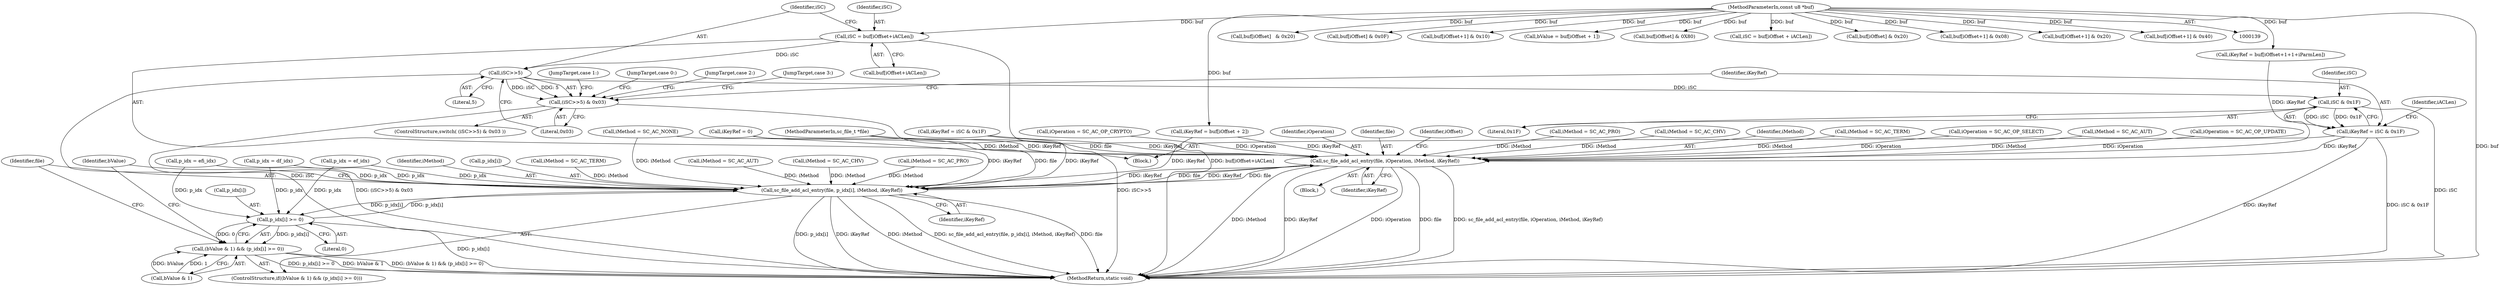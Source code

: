 digraph "0_OpenSC_8fe377e93b4b56060e5bbfb6f3142ceaeca744fa_17@pointer" {
"1000268" [label="(Call,iSC = buf[iOffset+iACLen])"];
"1000141" [label="(MethodParameterIn,const u8 *buf)"];
"1000277" [label="(Call,iSC>>5)"];
"1000276" [label="(Call,(iSC>>5) & 0x03)"];
"1000300" [label="(Call,iSC & 0x1F)"];
"1000298" [label="(Call,iKeyRef = iSC & 0x1F)"];
"1000366" [label="(Call,sc_file_add_acl_entry(file, iOperation, iMethod, iKeyRef))"];
"1000499" [label="(Call,sc_file_add_acl_entry(file, p_idx[i], iMethod, iKeyRef))"];
"1000494" [label="(Call,p_idx[i] >= 0)"];
"1000490" [label="(Call,(bValue & 1) && (p_idx[i] >= 0))"];
"1000210" [label="(Call,buf[iOffset]   & 0x20)"];
"1000334" [label="(Call,iMethod = SC_AC_CHV)"];
"1000302" [label="(Literal,0x1F)"];
"1000280" [label="(Literal,0x03)"];
"1000175" [label="(Call,buf[iOffset] & 0x0F)"];
"1000504" [label="(Identifier,iMethod)"];
"1000369" [label="(Identifier,iMethod)"];
"1000498" [label="(Literal,0)"];
"1000384" [label="(Call,p_idx = efi_idx)"];
"1000277" [label="(Call,iSC>>5)"];
"1000500" [label="(Identifier,file)"];
"1000200" [label="(Block,)"];
"1000269" [label="(Identifier,iSC)"];
"1000499" [label="(Call,sc_file_add_acl_entry(file, p_idx[i], iMethod, iKeyRef))"];
"1000501" [label="(Call,p_idx[i])"];
"1000495" [label="(Call,p_idx[i])"];
"1000379" [label="(Call,p_idx = df_idx)"];
"1000507" [label="(Identifier,bValue)"];
"1000238" [label="(Call,buf[iOffset+1] & 0x10)"];
"1000370" [label="(Identifier,iKeyRef)"];
"1000433" [label="(Call,iMethod = SC_AC_AUT)"];
"1000472" [label="(Call,bValue = buf[iOffset + 1])"];
"1000279" [label="(Literal,5)"];
"1000156" [label="(Call,iKeyRef = 0)"];
"1000491" [label="(Call,bValue & 1)"];
"1000141" [label="(MethodParameterIn,const u8 *buf)"];
"1000494" [label="(Call,p_idx[i] >= 0)"];
"1000195" [label="(Call,buf[iOffset] & 0X80)"];
"1000278" [label="(Identifier,iSC)"];
"1000505" [label="(Identifier,iKeyRef)"];
"1000191" [label="(Call,iMethod = SC_AC_NONE)"];
"1000519" [label="(MethodReturn,static void)"];
"1000428" [label="(Call,iMethod = SC_AC_TERM)"];
"1000283" [label="(Call,iMethod = SC_AC_TERM)"];
"1000413" [label="(Call,iSC = buf[iOffset + iACLen])"];
"1000259" [label="(Block,)"];
"1000282" [label="(JumpTarget,case 0:)"];
"1000287" [label="(JumpTarget,case 1:)"];
"1000140" [label="(MethodParameterIn,sc_file_t *file)"];
"1000489" [label="(ControlStructure,if((bValue & 1) && (p_idx[i] >= 0)))"];
"1000362" [label="(Call,iOperation = SC_AC_OP_SELECT)"];
"1000399" [label="(Call,buf[iOffset] & 0x20)"];
"1000301" [label="(Identifier,iSC)"];
"1000288" [label="(Call,iMethod = SC_AC_AUT)"];
"1000357" [label="(Call,iOperation = SC_AC_OP_UPDATE)"];
"1000462" [label="(Call,iKeyRef = buf[iOffset + 2])"];
"1000366" [label="(Call,sc_file_add_acl_entry(file, iOperation, iMethod, iKeyRef))"];
"1000268" [label="(Call,iSC = buf[iOffset+iACLen])"];
"1000443" [label="(Call,iKeyRef = iSC & 0x1F)"];
"1000299" [label="(Identifier,iKeyRef)"];
"1000276" [label="(Call,(iSC>>5) & 0x03)"];
"1000352" [label="(Call,iOperation = SC_AC_OP_CRYPTO)"];
"1000469" [label="(Call,iMethod = SC_AC_CHV)"];
"1000490" [label="(Call,(bValue & 1) && (p_idx[i] >= 0))"];
"1000323" [label="(Call,iKeyRef = buf[iOffset+1+1+iParmLen])"];
"1000300" [label="(Call,iSC & 0x1F)"];
"1000305" [label="(Identifier,iACLen)"];
"1000368" [label="(Identifier,iOperation)"];
"1000298" [label="(Call,iKeyRef = iSC & 0x1F)"];
"1000248" [label="(Call,buf[iOffset+1] & 0x08)"];
"1000275" [label="(ControlStructure,switch( (iSC>>5) & 0x03 ))"];
"1000367" [label="(Identifier,file)"];
"1000270" [label="(Call,buf[iOffset+iACLen])"];
"1000510" [label="(Identifier,iOffset)"];
"1000294" [label="(Call,iMethod = SC_AC_PRO)"];
"1000292" [label="(JumpTarget,case 2:)"];
"1000389" [label="(Call,p_idx = ef_idx)"];
"1000439" [label="(Call,iMethod = SC_AC_PRO)"];
"1000293" [label="(JumpTarget,case 3:)"];
"1000228" [label="(Call,buf[iOffset+1] & 0x20)"];
"1000218" [label="(Call,buf[iOffset+1] & 0x40)"];
"1000268" -> "1000259"  [label="AST: "];
"1000268" -> "1000270"  [label="CFG: "];
"1000269" -> "1000268"  [label="AST: "];
"1000270" -> "1000268"  [label="AST: "];
"1000278" -> "1000268"  [label="CFG: "];
"1000268" -> "1000519"  [label="DDG: buf[iOffset+iACLen]"];
"1000141" -> "1000268"  [label="DDG: buf"];
"1000268" -> "1000277"  [label="DDG: iSC"];
"1000141" -> "1000139"  [label="AST: "];
"1000141" -> "1000519"  [label="DDG: buf"];
"1000141" -> "1000175"  [label="DDG: buf"];
"1000141" -> "1000195"  [label="DDG: buf"];
"1000141" -> "1000210"  [label="DDG: buf"];
"1000141" -> "1000218"  [label="DDG: buf"];
"1000141" -> "1000228"  [label="DDG: buf"];
"1000141" -> "1000238"  [label="DDG: buf"];
"1000141" -> "1000248"  [label="DDG: buf"];
"1000141" -> "1000323"  [label="DDG: buf"];
"1000141" -> "1000399"  [label="DDG: buf"];
"1000141" -> "1000413"  [label="DDG: buf"];
"1000141" -> "1000462"  [label="DDG: buf"];
"1000141" -> "1000472"  [label="DDG: buf"];
"1000277" -> "1000276"  [label="AST: "];
"1000277" -> "1000279"  [label="CFG: "];
"1000278" -> "1000277"  [label="AST: "];
"1000279" -> "1000277"  [label="AST: "];
"1000280" -> "1000277"  [label="CFG: "];
"1000277" -> "1000519"  [label="DDG: iSC"];
"1000277" -> "1000276"  [label="DDG: iSC"];
"1000277" -> "1000276"  [label="DDG: 5"];
"1000277" -> "1000300"  [label="DDG: iSC"];
"1000276" -> "1000275"  [label="AST: "];
"1000276" -> "1000280"  [label="CFG: "];
"1000280" -> "1000276"  [label="AST: "];
"1000282" -> "1000276"  [label="CFG: "];
"1000287" -> "1000276"  [label="CFG: "];
"1000292" -> "1000276"  [label="CFG: "];
"1000293" -> "1000276"  [label="CFG: "];
"1000299" -> "1000276"  [label="CFG: "];
"1000276" -> "1000519"  [label="DDG: (iSC>>5) & 0x03"];
"1000276" -> "1000519"  [label="DDG: iSC>>5"];
"1000300" -> "1000298"  [label="AST: "];
"1000300" -> "1000302"  [label="CFG: "];
"1000301" -> "1000300"  [label="AST: "];
"1000302" -> "1000300"  [label="AST: "];
"1000298" -> "1000300"  [label="CFG: "];
"1000300" -> "1000519"  [label="DDG: iSC"];
"1000300" -> "1000298"  [label="DDG: iSC"];
"1000300" -> "1000298"  [label="DDG: 0x1F"];
"1000298" -> "1000259"  [label="AST: "];
"1000299" -> "1000298"  [label="AST: "];
"1000305" -> "1000298"  [label="CFG: "];
"1000298" -> "1000519"  [label="DDG: iKeyRef"];
"1000298" -> "1000519"  [label="DDG: iSC & 0x1F"];
"1000298" -> "1000366"  [label="DDG: iKeyRef"];
"1000366" -> "1000200"  [label="AST: "];
"1000366" -> "1000370"  [label="CFG: "];
"1000367" -> "1000366"  [label="AST: "];
"1000368" -> "1000366"  [label="AST: "];
"1000369" -> "1000366"  [label="AST: "];
"1000370" -> "1000366"  [label="AST: "];
"1000510" -> "1000366"  [label="CFG: "];
"1000366" -> "1000519"  [label="DDG: iMethod"];
"1000366" -> "1000519"  [label="DDG: iKeyRef"];
"1000366" -> "1000519"  [label="DDG: iOperation"];
"1000366" -> "1000519"  [label="DDG: file"];
"1000366" -> "1000519"  [label="DDG: sc_file_add_acl_entry(file, iOperation, iMethod, iKeyRef)"];
"1000499" -> "1000366"  [label="DDG: file"];
"1000499" -> "1000366"  [label="DDG: iKeyRef"];
"1000140" -> "1000366"  [label="DDG: file"];
"1000352" -> "1000366"  [label="DDG: iOperation"];
"1000357" -> "1000366"  [label="DDG: iOperation"];
"1000362" -> "1000366"  [label="DDG: iOperation"];
"1000283" -> "1000366"  [label="DDG: iMethod"];
"1000288" -> "1000366"  [label="DDG: iMethod"];
"1000294" -> "1000366"  [label="DDG: iMethod"];
"1000334" -> "1000366"  [label="DDG: iMethod"];
"1000191" -> "1000366"  [label="DDG: iMethod"];
"1000156" -> "1000366"  [label="DDG: iKeyRef"];
"1000462" -> "1000366"  [label="DDG: iKeyRef"];
"1000443" -> "1000366"  [label="DDG: iKeyRef"];
"1000323" -> "1000366"  [label="DDG: iKeyRef"];
"1000366" -> "1000499"  [label="DDG: file"];
"1000366" -> "1000499"  [label="DDG: iKeyRef"];
"1000499" -> "1000489"  [label="AST: "];
"1000499" -> "1000505"  [label="CFG: "];
"1000500" -> "1000499"  [label="AST: "];
"1000501" -> "1000499"  [label="AST: "];
"1000504" -> "1000499"  [label="AST: "];
"1000505" -> "1000499"  [label="AST: "];
"1000507" -> "1000499"  [label="CFG: "];
"1000499" -> "1000519"  [label="DDG: sc_file_add_acl_entry(file, p_idx[i], iMethod, iKeyRef)"];
"1000499" -> "1000519"  [label="DDG: file"];
"1000499" -> "1000519"  [label="DDG: p_idx[i]"];
"1000499" -> "1000519"  [label="DDG: iKeyRef"];
"1000499" -> "1000519"  [label="DDG: iMethod"];
"1000499" -> "1000494"  [label="DDG: p_idx[i]"];
"1000140" -> "1000499"  [label="DDG: file"];
"1000379" -> "1000499"  [label="DDG: p_idx"];
"1000494" -> "1000499"  [label="DDG: p_idx[i]"];
"1000389" -> "1000499"  [label="DDG: p_idx"];
"1000384" -> "1000499"  [label="DDG: p_idx"];
"1000439" -> "1000499"  [label="DDG: iMethod"];
"1000433" -> "1000499"  [label="DDG: iMethod"];
"1000469" -> "1000499"  [label="DDG: iMethod"];
"1000428" -> "1000499"  [label="DDG: iMethod"];
"1000191" -> "1000499"  [label="DDG: iMethod"];
"1000156" -> "1000499"  [label="DDG: iKeyRef"];
"1000462" -> "1000499"  [label="DDG: iKeyRef"];
"1000443" -> "1000499"  [label="DDG: iKeyRef"];
"1000494" -> "1000490"  [label="AST: "];
"1000494" -> "1000498"  [label="CFG: "];
"1000495" -> "1000494"  [label="AST: "];
"1000498" -> "1000494"  [label="AST: "];
"1000490" -> "1000494"  [label="CFG: "];
"1000494" -> "1000519"  [label="DDG: p_idx[i]"];
"1000494" -> "1000490"  [label="DDG: p_idx[i]"];
"1000494" -> "1000490"  [label="DDG: 0"];
"1000379" -> "1000494"  [label="DDG: p_idx"];
"1000389" -> "1000494"  [label="DDG: p_idx"];
"1000384" -> "1000494"  [label="DDG: p_idx"];
"1000490" -> "1000489"  [label="AST: "];
"1000490" -> "1000491"  [label="CFG: "];
"1000491" -> "1000490"  [label="AST: "];
"1000500" -> "1000490"  [label="CFG: "];
"1000507" -> "1000490"  [label="CFG: "];
"1000490" -> "1000519"  [label="DDG: p_idx[i] >= 0"];
"1000490" -> "1000519"  [label="DDG: bValue & 1"];
"1000490" -> "1000519"  [label="DDG: (bValue & 1) && (p_idx[i] >= 0)"];
"1000491" -> "1000490"  [label="DDG: bValue"];
"1000491" -> "1000490"  [label="DDG: 1"];
}
